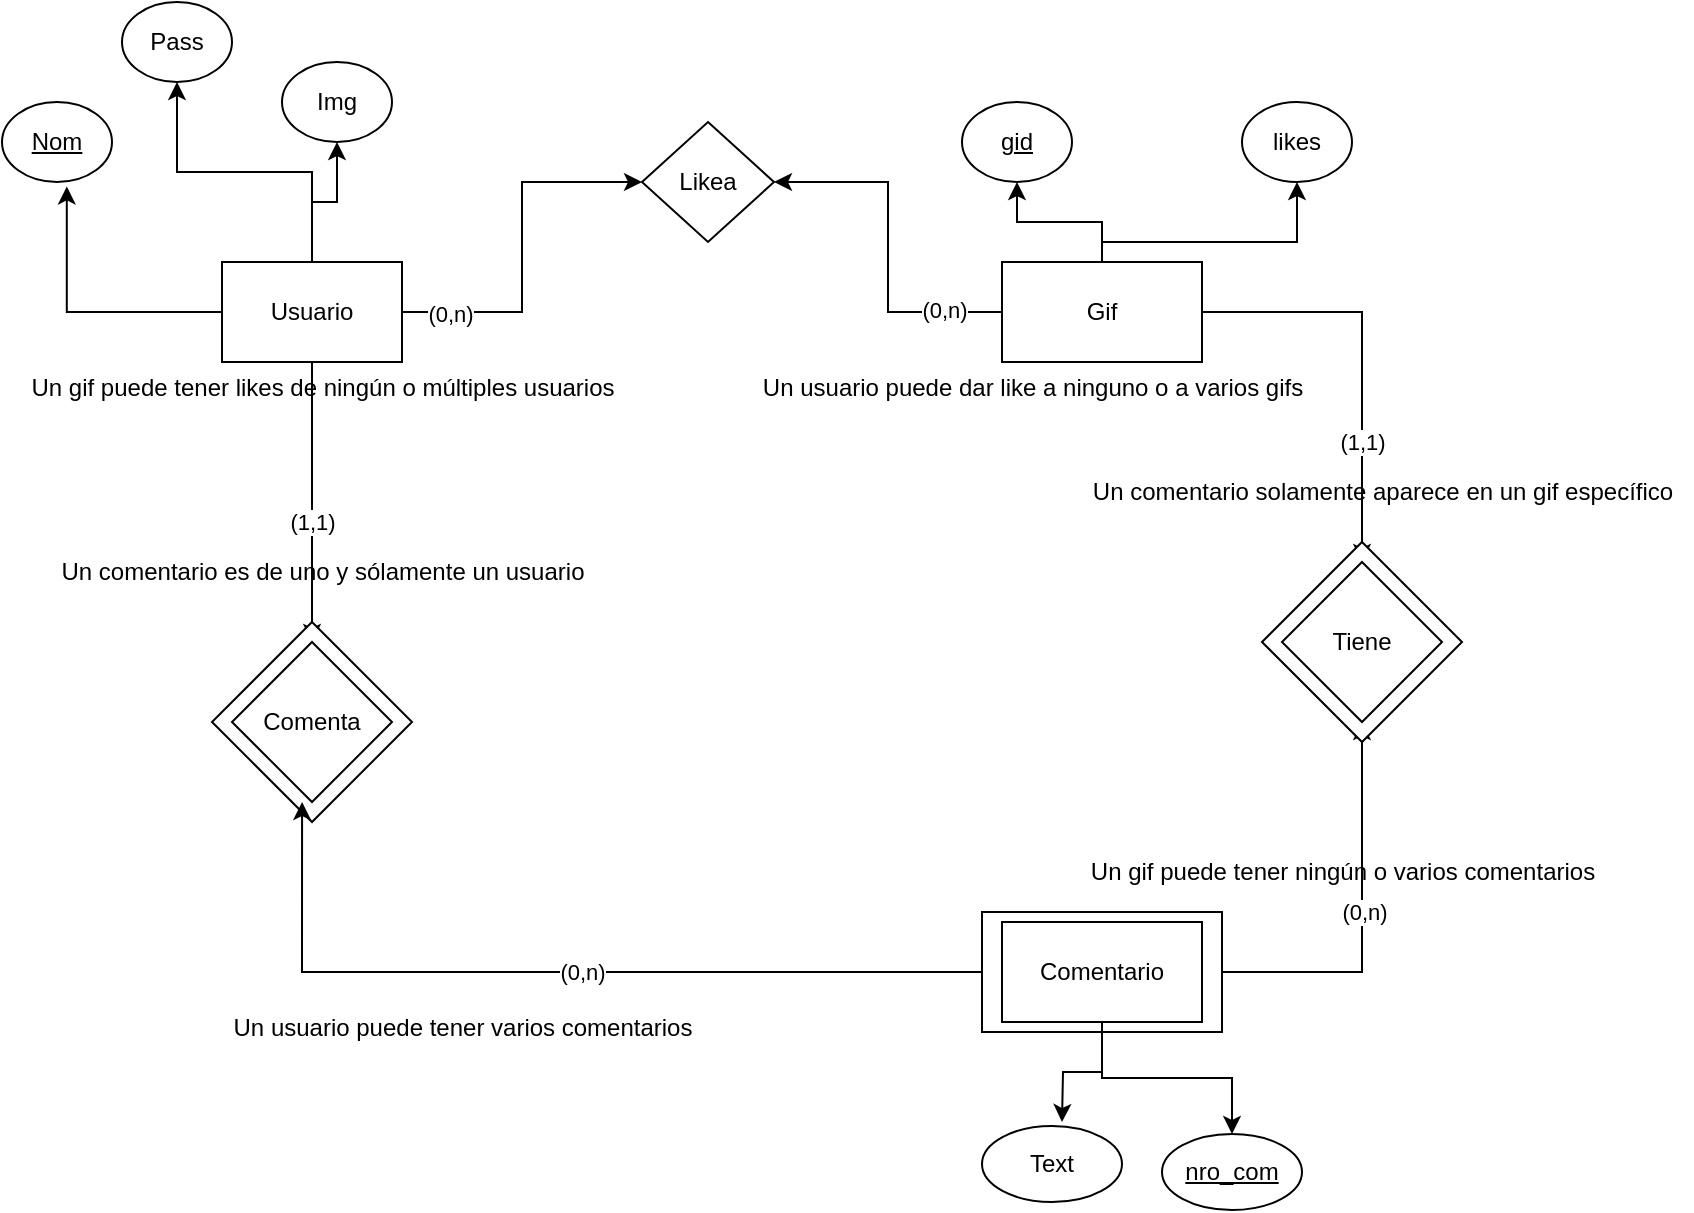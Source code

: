 <mxfile version="24.7.2" type="device">
  <diagram name="Página-1" id="gxgXHv5PPePISQuxwMJD">
    <mxGraphModel dx="989" dy="514" grid="1" gridSize="10" guides="1" tooltips="1" connect="1" arrows="1" fold="1" page="1" pageScale="1" pageWidth="827" pageHeight="1169" math="0" shadow="0">
      <root>
        <mxCell id="0" />
        <mxCell id="1" parent="0" />
        <mxCell id="u8pDIgjHImMrnJN4NwCg-6" style="edgeStyle=orthogonalEdgeStyle;rounded=0;orthogonalLoop=1;jettySize=auto;html=1;entryX=0;entryY=0.5;entryDx=0;entryDy=0;" edge="1" parent="1" source="u8pDIgjHImMrnJN4NwCg-1" target="u8pDIgjHImMrnJN4NwCg-4">
          <mxGeometry relative="1" as="geometry" />
        </mxCell>
        <mxCell id="u8pDIgjHImMrnJN4NwCg-11" value="(0,n)" style="edgeLabel;html=1;align=center;verticalAlign=middle;resizable=0;points=[];" vertex="1" connectable="0" parent="u8pDIgjHImMrnJN4NwCg-6">
          <mxGeometry x="-0.74" y="-1" relative="1" as="geometry">
            <mxPoint as="offset" />
          </mxGeometry>
        </mxCell>
        <mxCell id="u8pDIgjHImMrnJN4NwCg-31" style="edgeStyle=orthogonalEdgeStyle;rounded=0;orthogonalLoop=1;jettySize=auto;html=1;entryX=0.5;entryY=0;entryDx=0;entryDy=0;" edge="1" parent="1" source="u8pDIgjHImMrnJN4NwCg-1" target="u8pDIgjHImMrnJN4NwCg-30">
          <mxGeometry relative="1" as="geometry" />
        </mxCell>
        <mxCell id="u8pDIgjHImMrnJN4NwCg-35" value="(1,1)" style="edgeLabel;html=1;align=center;verticalAlign=middle;resizable=0;points=[];" vertex="1" connectable="0" parent="u8pDIgjHImMrnJN4NwCg-31">
          <mxGeometry x="-0.372" y="2" relative="1" as="geometry">
            <mxPoint x="-2" y="36" as="offset" />
          </mxGeometry>
        </mxCell>
        <mxCell id="u8pDIgjHImMrnJN4NwCg-41" style="edgeStyle=orthogonalEdgeStyle;rounded=0;orthogonalLoop=1;jettySize=auto;html=1;entryX=0.5;entryY=1;entryDx=0;entryDy=0;" edge="1" parent="1" source="u8pDIgjHImMrnJN4NwCg-1" target="u8pDIgjHImMrnJN4NwCg-40">
          <mxGeometry relative="1" as="geometry" />
        </mxCell>
        <mxCell id="u8pDIgjHImMrnJN4NwCg-43" style="edgeStyle=orthogonalEdgeStyle;rounded=0;orthogonalLoop=1;jettySize=auto;html=1;entryX=0.5;entryY=1;entryDx=0;entryDy=0;" edge="1" parent="1" source="u8pDIgjHImMrnJN4NwCg-1" target="u8pDIgjHImMrnJN4NwCg-39">
          <mxGeometry relative="1" as="geometry" />
        </mxCell>
        <mxCell id="u8pDIgjHImMrnJN4NwCg-1" value="Usuario" style="rounded=0;whiteSpace=wrap;html=1;" vertex="1" parent="1">
          <mxGeometry x="150" y="130" width="90" height="50" as="geometry" />
        </mxCell>
        <mxCell id="u8pDIgjHImMrnJN4NwCg-5" style="edgeStyle=orthogonalEdgeStyle;rounded=0;orthogonalLoop=1;jettySize=auto;html=1;entryX=1;entryY=0.5;entryDx=0;entryDy=0;" edge="1" parent="1" source="u8pDIgjHImMrnJN4NwCg-2" target="u8pDIgjHImMrnJN4NwCg-4">
          <mxGeometry relative="1" as="geometry" />
        </mxCell>
        <mxCell id="u8pDIgjHImMrnJN4NwCg-9" value="(0,n)" style="edgeLabel;html=1;align=center;verticalAlign=middle;resizable=0;points=[];" vertex="1" connectable="0" parent="u8pDIgjHImMrnJN4NwCg-5">
          <mxGeometry x="-0.668" y="-1" relative="1" as="geometry">
            <mxPoint as="offset" />
          </mxGeometry>
        </mxCell>
        <mxCell id="u8pDIgjHImMrnJN4NwCg-21" style="edgeStyle=orthogonalEdgeStyle;rounded=0;orthogonalLoop=1;jettySize=auto;html=1;entryX=0.5;entryY=0;entryDx=0;entryDy=0;" edge="1" parent="1" source="u8pDIgjHImMrnJN4NwCg-2" target="u8pDIgjHImMrnJN4NwCg-20">
          <mxGeometry relative="1" as="geometry" />
        </mxCell>
        <mxCell id="u8pDIgjHImMrnJN4NwCg-25" value="(1,1)" style="edgeLabel;html=1;align=center;verticalAlign=middle;resizable=0;points=[];" vertex="1" connectable="0" parent="u8pDIgjHImMrnJN4NwCg-21">
          <mxGeometry x="-0.739" y="1" relative="1" as="geometry">
            <mxPoint x="53" y="66" as="offset" />
          </mxGeometry>
        </mxCell>
        <mxCell id="u8pDIgjHImMrnJN4NwCg-48" style="edgeStyle=orthogonalEdgeStyle;rounded=0;orthogonalLoop=1;jettySize=auto;html=1;entryX=0.5;entryY=1;entryDx=0;entryDy=0;" edge="1" parent="1" source="u8pDIgjHImMrnJN4NwCg-2" target="u8pDIgjHImMrnJN4NwCg-45">
          <mxGeometry relative="1" as="geometry" />
        </mxCell>
        <mxCell id="u8pDIgjHImMrnJN4NwCg-50" style="edgeStyle=orthogonalEdgeStyle;rounded=0;orthogonalLoop=1;jettySize=auto;html=1;entryX=0.5;entryY=1;entryDx=0;entryDy=0;" edge="1" parent="1" source="u8pDIgjHImMrnJN4NwCg-2" target="u8pDIgjHImMrnJN4NwCg-47">
          <mxGeometry relative="1" as="geometry">
            <Array as="points">
              <mxPoint x="590" y="120" />
              <mxPoint x="687" y="120" />
            </Array>
          </mxGeometry>
        </mxCell>
        <mxCell id="u8pDIgjHImMrnJN4NwCg-2" value="Gif" style="rounded=0;whiteSpace=wrap;html=1;" vertex="1" parent="1">
          <mxGeometry x="540" y="130" width="100" height="50" as="geometry" />
        </mxCell>
        <mxCell id="u8pDIgjHImMrnJN4NwCg-4" value="Likea" style="rhombus;whiteSpace=wrap;html=1;" vertex="1" parent="1">
          <mxGeometry x="360" y="60" width="66" height="60" as="geometry" />
        </mxCell>
        <mxCell id="u8pDIgjHImMrnJN4NwCg-12" value="Un usuario puede dar like a ninguno o a varios gifs" style="text;html=1;align=center;verticalAlign=middle;resizable=0;points=[];autosize=1;strokeColor=none;fillColor=none;" vertex="1" parent="1">
          <mxGeometry x="410" y="178" width="290" height="30" as="geometry" />
        </mxCell>
        <mxCell id="u8pDIgjHImMrnJN4NwCg-15" value="Un gif puede tener likes de ningún o múltiples usuarios" style="text;html=1;align=center;verticalAlign=middle;resizable=0;points=[];autosize=1;strokeColor=none;fillColor=none;" vertex="1" parent="1">
          <mxGeometry x="40" y="178" width="320" height="30" as="geometry" />
        </mxCell>
        <mxCell id="u8pDIgjHImMrnJN4NwCg-22" style="edgeStyle=orthogonalEdgeStyle;rounded=0;orthogonalLoop=1;jettySize=auto;html=1;entryX=0.5;entryY=1;entryDx=0;entryDy=0;" edge="1" parent="1" source="u8pDIgjHImMrnJN4NwCg-18" target="u8pDIgjHImMrnJN4NwCg-20">
          <mxGeometry relative="1" as="geometry" />
        </mxCell>
        <mxCell id="u8pDIgjHImMrnJN4NwCg-23" value="(0,n)" style="edgeLabel;html=1;align=center;verticalAlign=middle;resizable=0;points=[];" vertex="1" connectable="0" parent="u8pDIgjHImMrnJN4NwCg-22">
          <mxGeometry x="-0.788" relative="1" as="geometry">
            <mxPoint x="59" y="-30" as="offset" />
          </mxGeometry>
        </mxCell>
        <mxCell id="u8pDIgjHImMrnJN4NwCg-24" value="Un gif puede tener ningún o varios comentarios" style="text;html=1;align=center;verticalAlign=middle;resizable=0;points=[];autosize=1;strokeColor=none;fillColor=none;" vertex="1" parent="1">
          <mxGeometry x="570" y="420" width="280" height="30" as="geometry" />
        </mxCell>
        <mxCell id="u8pDIgjHImMrnJN4NwCg-26" value="Un comentario solamente aparece en un gif específico" style="text;html=1;align=center;verticalAlign=middle;resizable=0;points=[];autosize=1;strokeColor=none;fillColor=none;" vertex="1" parent="1">
          <mxGeometry x="575" y="230" width="310" height="30" as="geometry" />
        </mxCell>
        <mxCell id="u8pDIgjHImMrnJN4NwCg-28" value="" style="rhombus;whiteSpace=wrap;html=1;" vertex="1" parent="1">
          <mxGeometry x="670" y="270" width="100" height="100" as="geometry" />
        </mxCell>
        <mxCell id="u8pDIgjHImMrnJN4NwCg-20" value="Tiene" style="rhombus;whiteSpace=wrap;html=1;" vertex="1" parent="1">
          <mxGeometry x="680" y="280" width="80" height="80" as="geometry" />
        </mxCell>
        <mxCell id="u8pDIgjHImMrnJN4NwCg-29" value="" style="rounded=0;whiteSpace=wrap;html=1;" vertex="1" parent="1">
          <mxGeometry x="530" y="455" width="120" height="60" as="geometry" />
        </mxCell>
        <mxCell id="u8pDIgjHImMrnJN4NwCg-52" style="edgeStyle=orthogonalEdgeStyle;rounded=0;orthogonalLoop=1;jettySize=auto;html=1;" edge="1" parent="1" source="u8pDIgjHImMrnJN4NwCg-18">
          <mxGeometry relative="1" as="geometry">
            <mxPoint x="570.0" y="560" as="targetPoint" />
          </mxGeometry>
        </mxCell>
        <mxCell id="u8pDIgjHImMrnJN4NwCg-54" style="edgeStyle=orthogonalEdgeStyle;rounded=0;orthogonalLoop=1;jettySize=auto;html=1;" edge="1" parent="1" source="u8pDIgjHImMrnJN4NwCg-18" target="u8pDIgjHImMrnJN4NwCg-53">
          <mxGeometry relative="1" as="geometry" />
        </mxCell>
        <mxCell id="u8pDIgjHImMrnJN4NwCg-18" value="Comentario" style="rounded=0;whiteSpace=wrap;html=1;" vertex="1" parent="1">
          <mxGeometry x="540" y="460" width="100" height="50" as="geometry" />
        </mxCell>
        <mxCell id="u8pDIgjHImMrnJN4NwCg-33" value="" style="rhombus;whiteSpace=wrap;html=1;" vertex="1" parent="1">
          <mxGeometry x="145" y="310" width="100" height="100" as="geometry" />
        </mxCell>
        <mxCell id="u8pDIgjHImMrnJN4NwCg-30" value="Comenta" style="rhombus;whiteSpace=wrap;html=1;" vertex="1" parent="1">
          <mxGeometry x="155" y="320" width="80" height="80" as="geometry" />
        </mxCell>
        <mxCell id="u8pDIgjHImMrnJN4NwCg-32" style="edgeStyle=orthogonalEdgeStyle;rounded=0;orthogonalLoop=1;jettySize=auto;html=1;entryX=0.438;entryY=1;entryDx=0;entryDy=0;entryPerimeter=0;" edge="1" parent="1" source="u8pDIgjHImMrnJN4NwCg-29" target="u8pDIgjHImMrnJN4NwCg-30">
          <mxGeometry relative="1" as="geometry" />
        </mxCell>
        <mxCell id="u8pDIgjHImMrnJN4NwCg-34" value="(0,n)" style="edgeLabel;html=1;align=center;verticalAlign=middle;resizable=0;points=[];" vertex="1" connectable="0" parent="u8pDIgjHImMrnJN4NwCg-32">
          <mxGeometry x="-0.534" y="-2" relative="1" as="geometry">
            <mxPoint x="-101" y="2" as="offset" />
          </mxGeometry>
        </mxCell>
        <mxCell id="u8pDIgjHImMrnJN4NwCg-36" value="Un usuario puede tener varios comentarios" style="text;html=1;align=center;verticalAlign=middle;resizable=0;points=[];autosize=1;strokeColor=none;fillColor=none;" vertex="1" parent="1">
          <mxGeometry x="145" y="498" width="250" height="30" as="geometry" />
        </mxCell>
        <mxCell id="u8pDIgjHImMrnJN4NwCg-37" value="Un comentario es de uno y sólamente un usuario" style="text;html=1;align=center;verticalAlign=middle;resizable=0;points=[];autosize=1;strokeColor=none;fillColor=none;" vertex="1" parent="1">
          <mxGeometry x="55" y="270" width="290" height="30" as="geometry" />
        </mxCell>
        <mxCell id="u8pDIgjHImMrnJN4NwCg-38" value="Nom" style="ellipse;whiteSpace=wrap;html=1;fontStyle=4" vertex="1" parent="1">
          <mxGeometry x="40" y="50" width="55" height="40" as="geometry" />
        </mxCell>
        <mxCell id="u8pDIgjHImMrnJN4NwCg-39" value="Pass" style="ellipse;whiteSpace=wrap;html=1;" vertex="1" parent="1">
          <mxGeometry x="100" width="55" height="40" as="geometry" />
        </mxCell>
        <mxCell id="u8pDIgjHImMrnJN4NwCg-40" value="Img" style="ellipse;whiteSpace=wrap;html=1;" vertex="1" parent="1">
          <mxGeometry x="180" y="30" width="55" height="40" as="geometry" />
        </mxCell>
        <mxCell id="u8pDIgjHImMrnJN4NwCg-42" style="edgeStyle=orthogonalEdgeStyle;rounded=0;orthogonalLoop=1;jettySize=auto;html=1;entryX=0.589;entryY=1.055;entryDx=0;entryDy=0;entryPerimeter=0;" edge="1" parent="1" source="u8pDIgjHImMrnJN4NwCg-1" target="u8pDIgjHImMrnJN4NwCg-38">
          <mxGeometry relative="1" as="geometry" />
        </mxCell>
        <mxCell id="u8pDIgjHImMrnJN4NwCg-45" value="gid" style="ellipse;whiteSpace=wrap;html=1;fontStyle=4" vertex="1" parent="1">
          <mxGeometry x="520" y="50" width="55" height="40" as="geometry" />
        </mxCell>
        <mxCell id="u8pDIgjHImMrnJN4NwCg-47" value="likes" style="ellipse;whiteSpace=wrap;html=1;" vertex="1" parent="1">
          <mxGeometry x="660" y="50" width="55" height="40" as="geometry" />
        </mxCell>
        <mxCell id="u8pDIgjHImMrnJN4NwCg-51" value="Text" style="ellipse;whiteSpace=wrap;html=1;" vertex="1" parent="1">
          <mxGeometry x="530" y="562" width="70" height="38" as="geometry" />
        </mxCell>
        <mxCell id="u8pDIgjHImMrnJN4NwCg-53" value="&lt;u&gt;nro_com&lt;/u&gt;" style="ellipse;whiteSpace=wrap;html=1;" vertex="1" parent="1">
          <mxGeometry x="620" y="566" width="70" height="38" as="geometry" />
        </mxCell>
      </root>
    </mxGraphModel>
  </diagram>
</mxfile>
